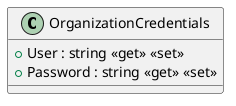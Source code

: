 @startuml
class OrganizationCredentials {
    + User : string <<get>> <<set>>
    + Password : string <<get>> <<set>>
}
@enduml
